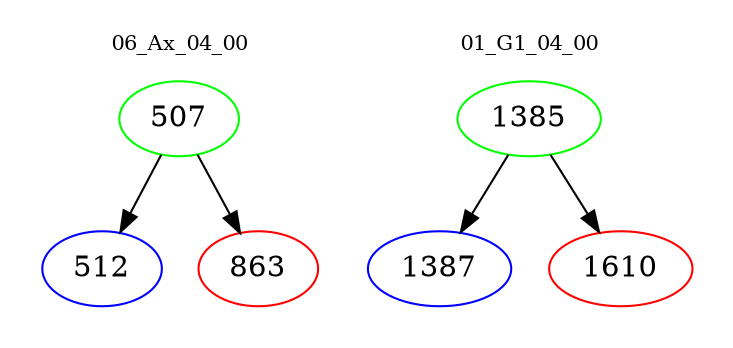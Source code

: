 digraph{
subgraph cluster_0 {
color = white
label = "06_Ax_04_00";
fontsize=10;
T0_507 [label="507", color="green"]
T0_507 -> T0_512 [color="black"]
T0_512 [label="512", color="blue"]
T0_507 -> T0_863 [color="black"]
T0_863 [label="863", color="red"]
}
subgraph cluster_1 {
color = white
label = "01_G1_04_00";
fontsize=10;
T1_1385 [label="1385", color="green"]
T1_1385 -> T1_1387 [color="black"]
T1_1387 [label="1387", color="blue"]
T1_1385 -> T1_1610 [color="black"]
T1_1610 [label="1610", color="red"]
}
}
